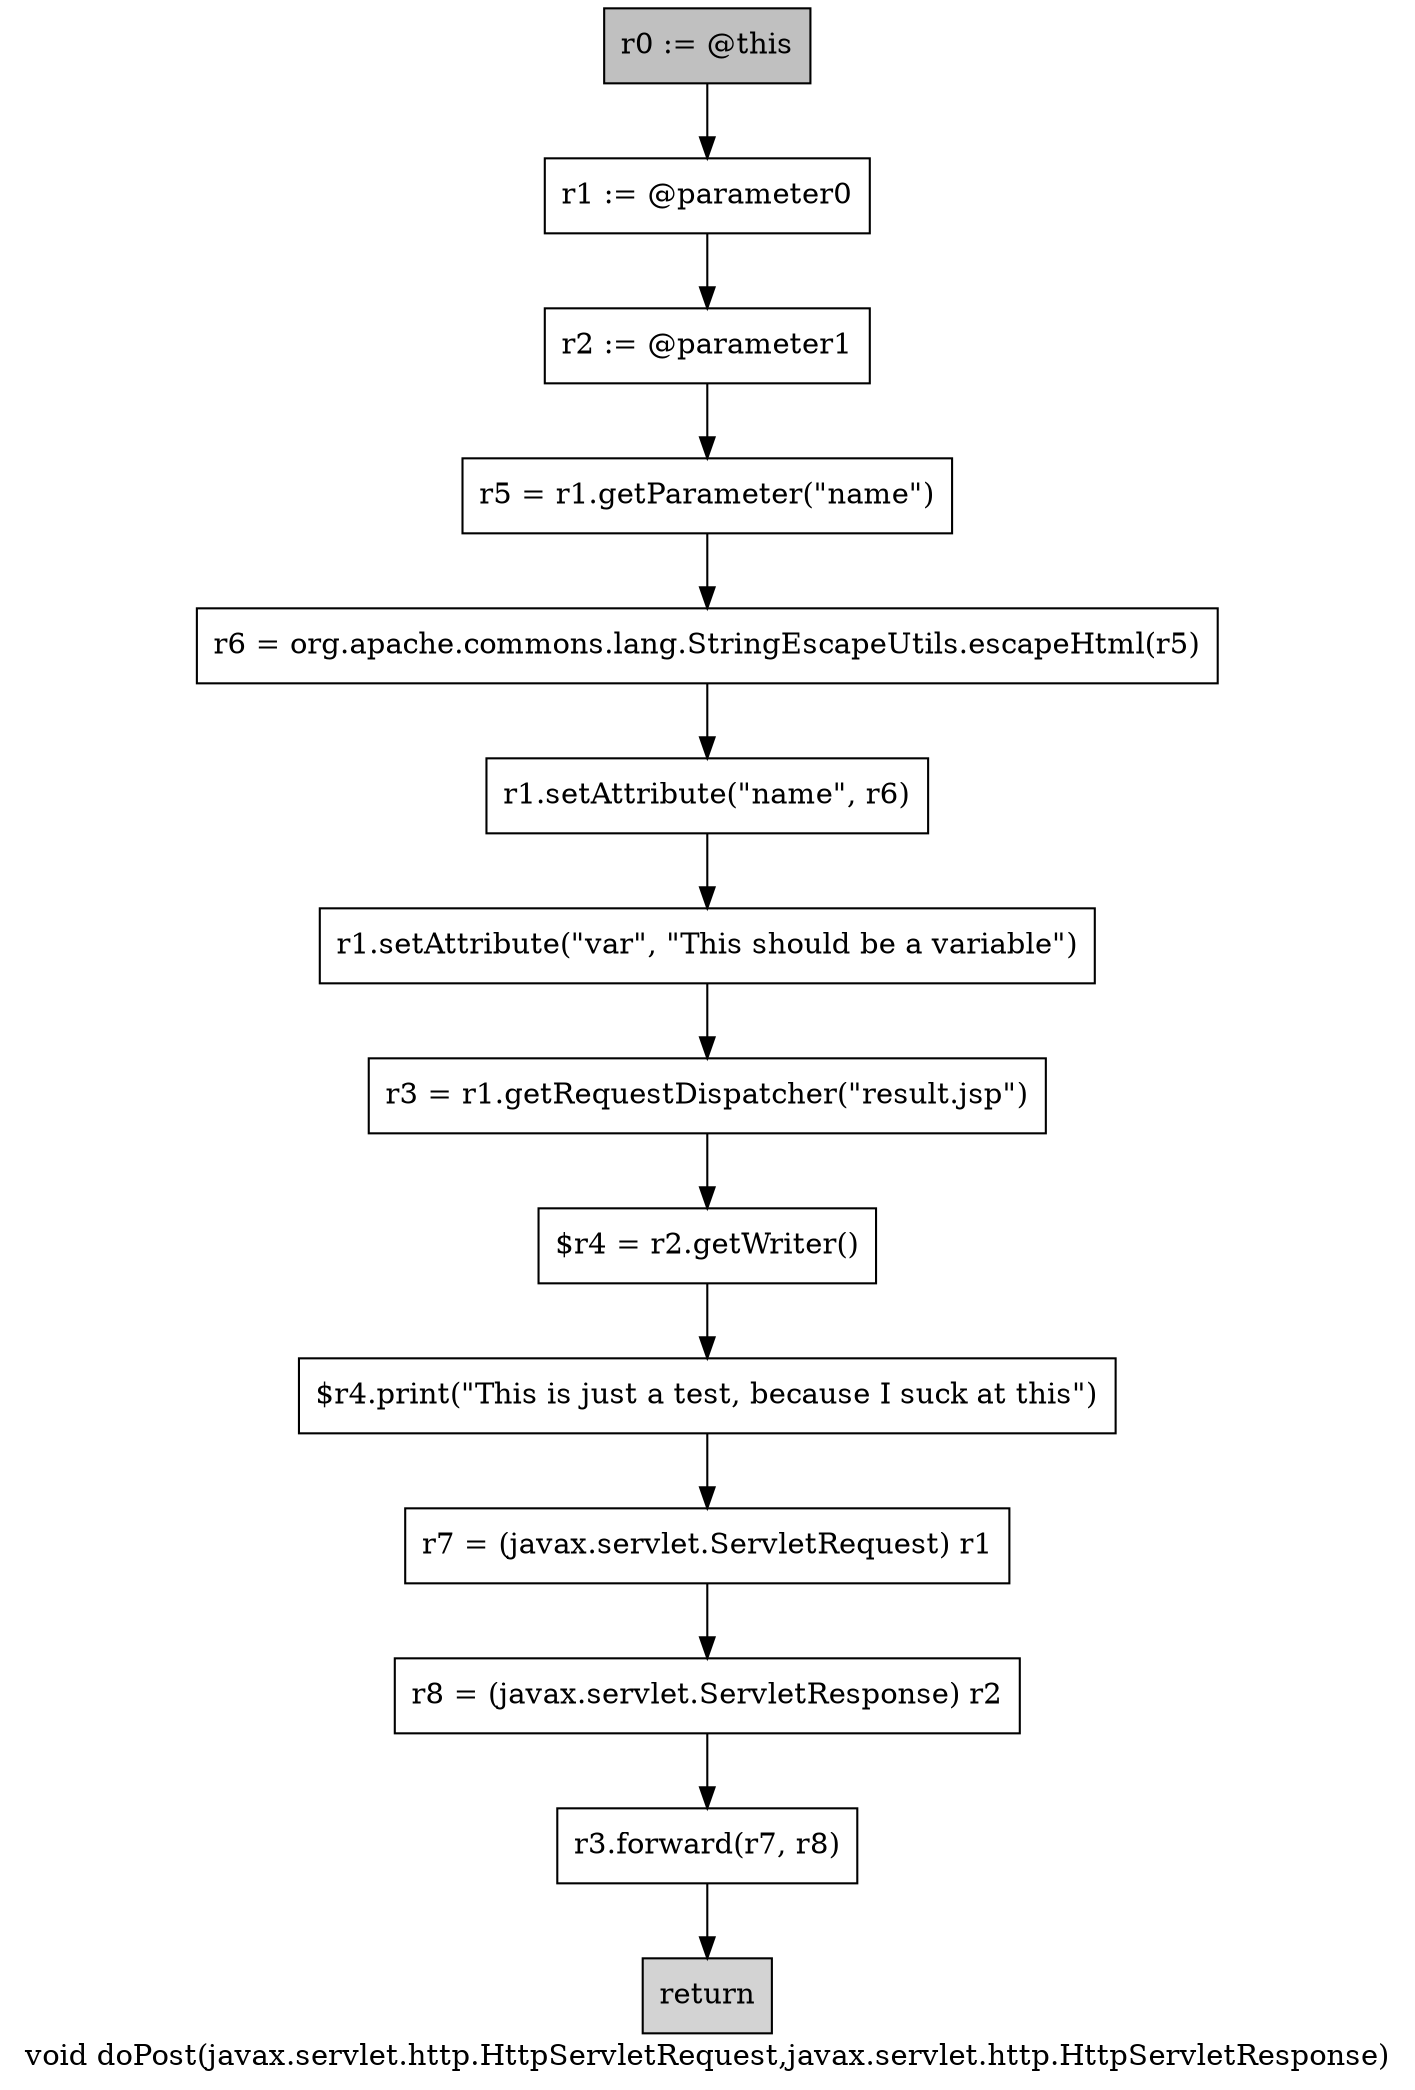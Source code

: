 digraph "void doPost(javax.servlet.http.HttpServletRequest,javax.servlet.http.HttpServletResponse)" {
    label="void doPost(javax.servlet.http.HttpServletRequest,javax.servlet.http.HttpServletResponse)";
    node [shape=box];
    "0" [style=filled,fillcolor=gray,label="r0 := @this",];
    "1" [label="r1 := @parameter0",];
    "0"->"1";
    "2" [label="r2 := @parameter1",];
    "1"->"2";
    "3" [label="r5 = r1.getParameter(\"name\")",];
    "2"->"3";
    "4" [label="r6 = org.apache.commons.lang.StringEscapeUtils.escapeHtml(r5)",];
    "3"->"4";
    "5" [label="r1.setAttribute(\"name\", r6)",];
    "4"->"5";
    "6" [label="r1.setAttribute(\"var\", \"This should be a variable\")",];
    "5"->"6";
    "7" [label="r3 = r1.getRequestDispatcher(\"result.jsp\")",];
    "6"->"7";
    "8" [label="$r4 = r2.getWriter()",];
    "7"->"8";
    "9" [label="$r4.print(\"This is just a test, because I suck at this\")",];
    "8"->"9";
    "10" [label="r7 = (javax.servlet.ServletRequest) r1",];
    "9"->"10";
    "11" [label="r8 = (javax.servlet.ServletResponse) r2",];
    "10"->"11";
    "12" [label="r3.forward(r7, r8)",];
    "11"->"12";
    "13" [style=filled,fillcolor=lightgray,label="return",];
    "12"->"13";
}
